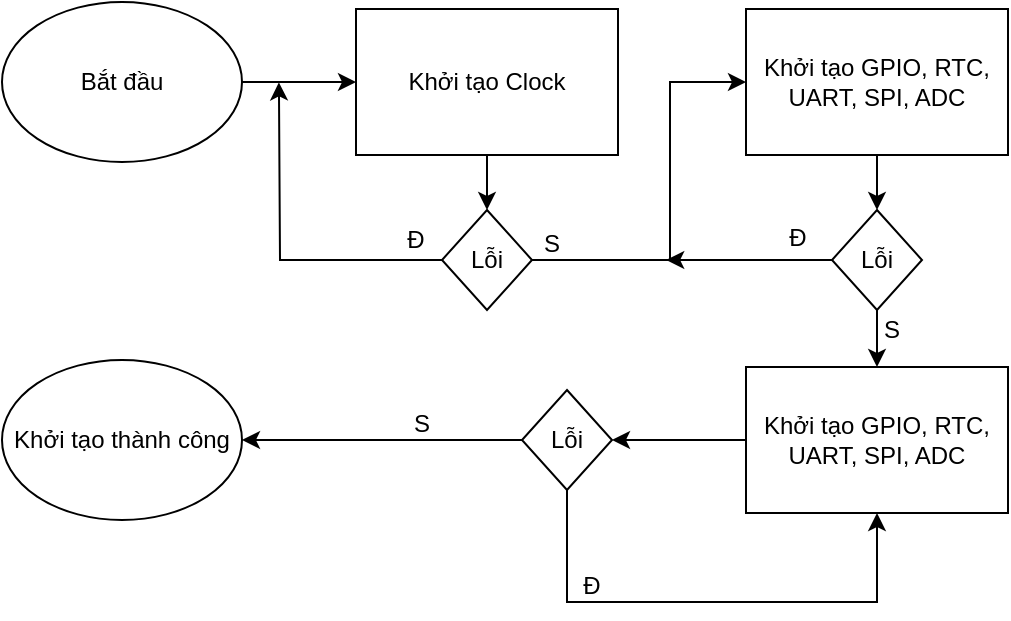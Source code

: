 <mxfile version="20.1.1" type="device"><diagram id="C5RBs43oDa-KdzZeNtuy" name="Page-1"><mxGraphModel dx="1247" dy="677" grid="0" gridSize="10" guides="1" tooltips="1" connect="1" arrows="1" fold="1" page="1" pageScale="1" pageWidth="827" pageHeight="1169" math="0" shadow="0"><root><mxCell id="WIyWlLk6GJQsqaUBKTNV-0"/><mxCell id="WIyWlLk6GJQsqaUBKTNV-1" parent="WIyWlLk6GJQsqaUBKTNV-0"/><mxCell id="14Wp2GjoZyov4ArVmA7v-33" style="edgeStyle=orthogonalEdgeStyle;rounded=0;orthogonalLoop=1;jettySize=auto;html=1;" edge="1" parent="WIyWlLk6GJQsqaUBKTNV-1" source="14Wp2GjoZyov4ArVmA7v-0" target="14Wp2GjoZyov4ArVmA7v-4"><mxGeometry relative="1" as="geometry"/></mxCell><mxCell id="14Wp2GjoZyov4ArVmA7v-0" value="Bắt đầu" style="ellipse;whiteSpace=wrap;html=1;" vertex="1" parent="WIyWlLk6GJQsqaUBKTNV-1"><mxGeometry x="86" y="118" width="120" height="80" as="geometry"/></mxCell><mxCell id="14Wp2GjoZyov4ArVmA7v-42" style="edgeStyle=orthogonalEdgeStyle;rounded=0;orthogonalLoop=1;jettySize=auto;html=1;entryX=0.5;entryY=0;entryDx=0;entryDy=0;" edge="1" parent="WIyWlLk6GJQsqaUBKTNV-1" source="14Wp2GjoZyov4ArVmA7v-4" target="14Wp2GjoZyov4ArVmA7v-39"><mxGeometry relative="1" as="geometry"/></mxCell><mxCell id="14Wp2GjoZyov4ArVmA7v-4" value="Khởi tạo Clock" style="rounded=0;whiteSpace=wrap;html=1;" vertex="1" parent="WIyWlLk6GJQsqaUBKTNV-1"><mxGeometry x="263" y="121.5" width="131" height="73" as="geometry"/></mxCell><mxCell id="14Wp2GjoZyov4ArVmA7v-45" style="edgeStyle=orthogonalEdgeStyle;rounded=0;orthogonalLoop=1;jettySize=auto;html=1;" edge="1" parent="WIyWlLk6GJQsqaUBKTNV-1" source="14Wp2GjoZyov4ArVmA7v-34" target="14Wp2GjoZyov4ArVmA7v-40"><mxGeometry relative="1" as="geometry"/></mxCell><mxCell id="14Wp2GjoZyov4ArVmA7v-34" value="Khởi tạo GPIO, RTC, UART, SPI, ADC" style="rounded=0;whiteSpace=wrap;html=1;" vertex="1" parent="WIyWlLk6GJQsqaUBKTNV-1"><mxGeometry x="458" y="121.5" width="131" height="73" as="geometry"/></mxCell><mxCell id="14Wp2GjoZyov4ArVmA7v-48" style="edgeStyle=orthogonalEdgeStyle;rounded=0;orthogonalLoop=1;jettySize=auto;html=1;entryX=1;entryY=0.5;entryDx=0;entryDy=0;" edge="1" parent="WIyWlLk6GJQsqaUBKTNV-1" source="14Wp2GjoZyov4ArVmA7v-35" target="14Wp2GjoZyov4ArVmA7v-41"><mxGeometry relative="1" as="geometry"/></mxCell><mxCell id="14Wp2GjoZyov4ArVmA7v-35" value="Khởi tạo GPIO, RTC, UART, SPI, ADC" style="rounded=0;whiteSpace=wrap;html=1;" vertex="1" parent="WIyWlLk6GJQsqaUBKTNV-1"><mxGeometry x="458" y="300.5" width="131" height="73" as="geometry"/></mxCell><mxCell id="14Wp2GjoZyov4ArVmA7v-37" value="Khởi tạo thành công" style="ellipse;whiteSpace=wrap;html=1;" vertex="1" parent="WIyWlLk6GJQsqaUBKTNV-1"><mxGeometry x="86" y="297" width="120" height="80" as="geometry"/></mxCell><mxCell id="14Wp2GjoZyov4ArVmA7v-43" style="edgeStyle=orthogonalEdgeStyle;rounded=0;orthogonalLoop=1;jettySize=auto;html=1;exitX=0;exitY=0.5;exitDx=0;exitDy=0;" edge="1" parent="WIyWlLk6GJQsqaUBKTNV-1" source="14Wp2GjoZyov4ArVmA7v-39"><mxGeometry relative="1" as="geometry"><mxPoint x="224.463" y="158.185" as="targetPoint"/></mxGeometry></mxCell><mxCell id="14Wp2GjoZyov4ArVmA7v-44" style="edgeStyle=orthogonalEdgeStyle;rounded=0;orthogonalLoop=1;jettySize=auto;html=1;entryX=0;entryY=0.5;entryDx=0;entryDy=0;" edge="1" parent="WIyWlLk6GJQsqaUBKTNV-1" source="14Wp2GjoZyov4ArVmA7v-39" target="14Wp2GjoZyov4ArVmA7v-34"><mxGeometry relative="1" as="geometry"><mxPoint x="414.463" y="148.185" as="targetPoint"/><Array as="points"><mxPoint x="420" y="247"/><mxPoint x="420" y="158"/></Array></mxGeometry></mxCell><mxCell id="14Wp2GjoZyov4ArVmA7v-39" value="Lỗi" style="rhombus;whiteSpace=wrap;html=1;" vertex="1" parent="WIyWlLk6GJQsqaUBKTNV-1"><mxGeometry x="306" y="222" width="45" height="50" as="geometry"/></mxCell><mxCell id="14Wp2GjoZyov4ArVmA7v-46" style="edgeStyle=orthogonalEdgeStyle;rounded=0;orthogonalLoop=1;jettySize=auto;html=1;" edge="1" parent="WIyWlLk6GJQsqaUBKTNV-1" source="14Wp2GjoZyov4ArVmA7v-40"><mxGeometry relative="1" as="geometry"><mxPoint x="418.099" y="247" as="targetPoint"/></mxGeometry></mxCell><mxCell id="14Wp2GjoZyov4ArVmA7v-47" style="edgeStyle=orthogonalEdgeStyle;rounded=0;orthogonalLoop=1;jettySize=auto;html=1;exitX=0.5;exitY=1;exitDx=0;exitDy=0;entryX=0.5;entryY=0;entryDx=0;entryDy=0;" edge="1" parent="WIyWlLk6GJQsqaUBKTNV-1" source="14Wp2GjoZyov4ArVmA7v-40" target="14Wp2GjoZyov4ArVmA7v-35"><mxGeometry relative="1" as="geometry"/></mxCell><mxCell id="14Wp2GjoZyov4ArVmA7v-40" value="Lỗi" style="rhombus;whiteSpace=wrap;html=1;" vertex="1" parent="WIyWlLk6GJQsqaUBKTNV-1"><mxGeometry x="501" y="222" width="45" height="50" as="geometry"/></mxCell><mxCell id="14Wp2GjoZyov4ArVmA7v-49" style="edgeStyle=orthogonalEdgeStyle;rounded=0;orthogonalLoop=1;jettySize=auto;html=1;entryX=0.5;entryY=1;entryDx=0;entryDy=0;" edge="1" parent="WIyWlLk6GJQsqaUBKTNV-1" source="14Wp2GjoZyov4ArVmA7v-41" target="14Wp2GjoZyov4ArVmA7v-35"><mxGeometry relative="1" as="geometry"><Array as="points"><mxPoint x="369" y="418"/><mxPoint x="524" y="418"/></Array></mxGeometry></mxCell><mxCell id="14Wp2GjoZyov4ArVmA7v-50" style="edgeStyle=orthogonalEdgeStyle;rounded=0;orthogonalLoop=1;jettySize=auto;html=1;entryX=1;entryY=0.5;entryDx=0;entryDy=0;" edge="1" parent="WIyWlLk6GJQsqaUBKTNV-1" source="14Wp2GjoZyov4ArVmA7v-41" target="14Wp2GjoZyov4ArVmA7v-37"><mxGeometry relative="1" as="geometry"/></mxCell><mxCell id="14Wp2GjoZyov4ArVmA7v-41" value="Lỗi" style="rhombus;whiteSpace=wrap;html=1;" vertex="1" parent="WIyWlLk6GJQsqaUBKTNV-1"><mxGeometry x="346" y="312" width="45" height="50" as="geometry"/></mxCell><mxCell id="14Wp2GjoZyov4ArVmA7v-51" value="Đ" style="text;html=1;strokeColor=none;fillColor=none;align=center;verticalAlign=middle;whiteSpace=wrap;rounded=0;" vertex="1" parent="WIyWlLk6GJQsqaUBKTNV-1"><mxGeometry x="263" y="222" width="60" height="30" as="geometry"/></mxCell><mxCell id="14Wp2GjoZyov4ArVmA7v-52" value="S" style="text;html=1;strokeColor=none;fillColor=none;align=center;verticalAlign=middle;whiteSpace=wrap;rounded=0;" vertex="1" parent="WIyWlLk6GJQsqaUBKTNV-1"><mxGeometry x="331" y="224" width="60" height="30" as="geometry"/></mxCell><mxCell id="14Wp2GjoZyov4ArVmA7v-53" value="Đ" style="text;html=1;strokeColor=none;fillColor=none;align=center;verticalAlign=middle;whiteSpace=wrap;rounded=0;" vertex="1" parent="WIyWlLk6GJQsqaUBKTNV-1"><mxGeometry x="454" y="224" width="60" height="24" as="geometry"/></mxCell><mxCell id="14Wp2GjoZyov4ArVmA7v-55" value="S" style="text;html=1;strokeColor=none;fillColor=none;align=center;verticalAlign=middle;whiteSpace=wrap;rounded=0;" vertex="1" parent="WIyWlLk6GJQsqaUBKTNV-1"><mxGeometry x="501" y="267" width="60" height="30" as="geometry"/></mxCell><mxCell id="14Wp2GjoZyov4ArVmA7v-56" value="S" style="text;html=1;strokeColor=none;fillColor=none;align=center;verticalAlign=middle;whiteSpace=wrap;rounded=0;" vertex="1" parent="WIyWlLk6GJQsqaUBKTNV-1"><mxGeometry x="266" y="314" width="60" height="30" as="geometry"/></mxCell><mxCell id="14Wp2GjoZyov4ArVmA7v-57" value="Đ" style="text;html=1;strokeColor=none;fillColor=none;align=center;verticalAlign=middle;whiteSpace=wrap;rounded=0;" vertex="1" parent="WIyWlLk6GJQsqaUBKTNV-1"><mxGeometry x="351" y="395" width="60" height="30" as="geometry"/></mxCell></root></mxGraphModel></diagram></mxfile>